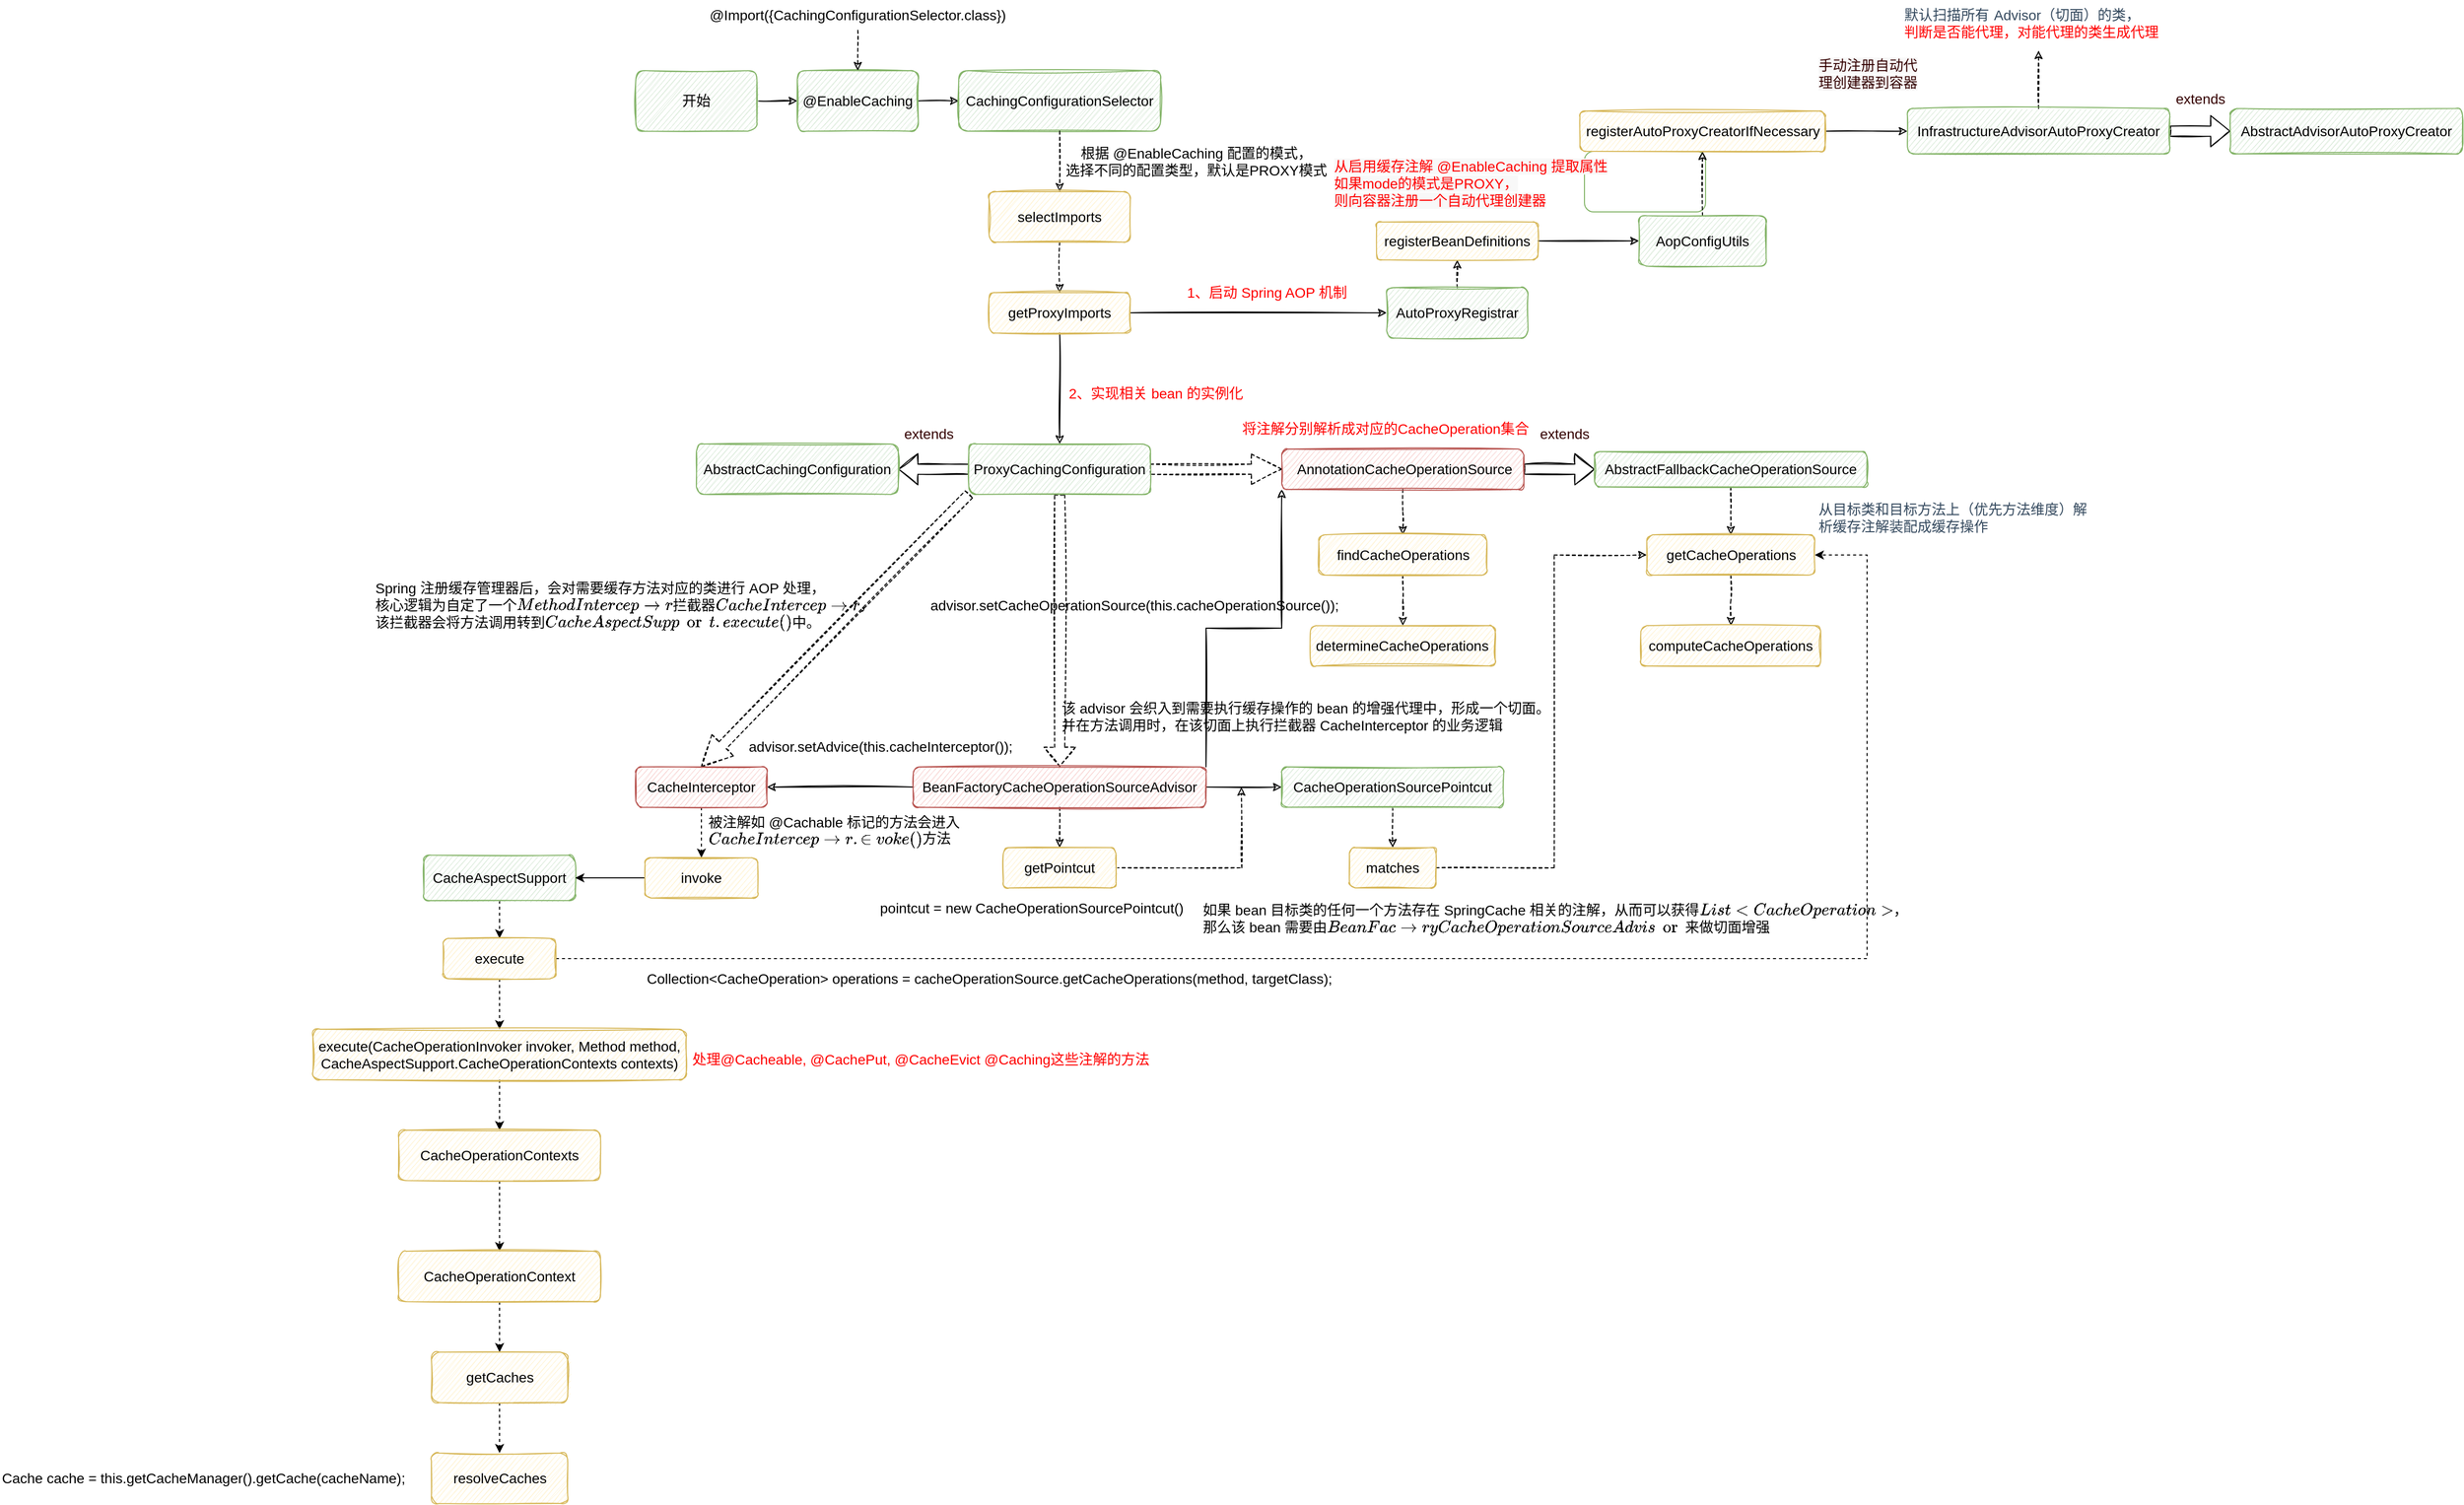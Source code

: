 <mxfile version="17.4.1" type="github">
  <diagram id="oZ7pe1yWG27_pTmirBZ8" name="第 1 页">
    <mxGraphModel dx="4149" dy="1358" grid="1" gridSize="10" guides="1" tooltips="1" connect="1" arrows="1" fold="1" page="1" pageScale="1" pageWidth="827" pageHeight="1169" math="0" shadow="0">
      <root>
        <mxCell id="0" />
        <mxCell id="1" parent="0" />
        <mxCell id="ctjncfaqJde0dMd96rV1-1" value="" style="rounded=1;whiteSpace=wrap;html=1;glass=0;fillColor=default;strokeColor=#82b366;shadow=0;" vertex="1" parent="1">
          <mxGeometry x="260" y="270" width="120" height="60" as="geometry" />
        </mxCell>
        <mxCell id="ctjncfaqJde0dMd96rV1-2" style="edgeStyle=orthogonalEdgeStyle;rounded=0;sketch=1;orthogonalLoop=1;jettySize=auto;html=1;exitX=1;exitY=0.5;exitDx=0;exitDy=0;entryX=0;entryY=0.5;entryDx=0;entryDy=0;fontSize=14;" edge="1" parent="1" source="ctjncfaqJde0dMd96rV1-3" target="ctjncfaqJde0dMd96rV1-4">
          <mxGeometry relative="1" as="geometry" />
        </mxCell>
        <mxCell id="ctjncfaqJde0dMd96rV1-3" value="&lt;font style=&quot;font-size: 14px&quot;&gt;@EnableCaching&lt;/font&gt;" style="rounded=1;whiteSpace=wrap;html=1;sketch=1;fillColor=#d5e8d4;strokeColor=#82b366;" vertex="1" parent="1">
          <mxGeometry x="-520" y="190" width="120" height="60" as="geometry" />
        </mxCell>
        <mxCell id="ctjncfaqJde0dMd96rV1-4" value="&lt;font style=&quot;font-size: 14px&quot;&gt;CachingConfigurationSelector&lt;/font&gt;" style="rounded=1;whiteSpace=wrap;html=1;sketch=1;fillColor=#d5e8d4;strokeColor=#82b366;" vertex="1" parent="1">
          <mxGeometry x="-360" y="190" width="200" height="60" as="geometry" />
        </mxCell>
        <mxCell id="ctjncfaqJde0dMd96rV1-5" style="edgeStyle=orthogonalEdgeStyle;rounded=0;sketch=1;orthogonalLoop=1;jettySize=auto;html=1;exitX=0.5;exitY=1;exitDx=0;exitDy=0;entryX=0.5;entryY=0;entryDx=0;entryDy=0;fontSize=14;dashed=1;" edge="1" parent="1" source="ctjncfaqJde0dMd96rV1-4" target="ctjncfaqJde0dMd96rV1-7">
          <mxGeometry relative="1" as="geometry" />
        </mxCell>
        <mxCell id="ctjncfaqJde0dMd96rV1-6" style="edgeStyle=orthogonalEdgeStyle;rounded=0;sketch=1;orthogonalLoop=1;jettySize=auto;html=1;exitX=0.5;exitY=1;exitDx=0;exitDy=0;entryX=0.5;entryY=0;entryDx=0;entryDy=0;dashed=1;fontSize=14;" edge="1" parent="1" source="ctjncfaqJde0dMd96rV1-7" target="ctjncfaqJde0dMd96rV1-13">
          <mxGeometry relative="1" as="geometry" />
        </mxCell>
        <mxCell id="ctjncfaqJde0dMd96rV1-7" value="&lt;font style=&quot;font-size: 14px&quot;&gt;selectImports&lt;/font&gt;" style="rounded=1;whiteSpace=wrap;html=1;sketch=1;fillColor=#fff2cc;strokeColor=#d6b656;" vertex="1" parent="1">
          <mxGeometry x="-330" y="310" width="140" height="50" as="geometry" />
        </mxCell>
        <mxCell id="ctjncfaqJde0dMd96rV1-8" value="根据 @EnableCaching 配置的模式，&lt;br&gt;选择不同的配置类型，默认是PROXY模式" style="text;html=1;align=center;verticalAlign=middle;resizable=0;points=[];autosize=1;strokeColor=none;fillColor=none;fontSize=14;" vertex="1" parent="1">
          <mxGeometry x="-260" y="260" width="270" height="40" as="geometry" />
        </mxCell>
        <mxCell id="ctjncfaqJde0dMd96rV1-9" style="edgeStyle=orthogonalEdgeStyle;rounded=0;sketch=1;orthogonalLoop=1;jettySize=auto;html=1;exitX=0.5;exitY=1;exitDx=0;exitDy=0;entryX=0.5;entryY=0;entryDx=0;entryDy=0;dashed=1;fontSize=14;" edge="1" parent="1" source="ctjncfaqJde0dMd96rV1-10" target="ctjncfaqJde0dMd96rV1-3">
          <mxGeometry relative="1" as="geometry" />
        </mxCell>
        <mxCell id="ctjncfaqJde0dMd96rV1-10" value="&lt;font style=&quot;font-size: 14px&quot;&gt;@Import({CachingConfigurationSelector.class})&lt;/font&gt;" style="text;html=1;strokeColor=none;fillColor=none;align=center;verticalAlign=middle;whiteSpace=wrap;rounded=0;sketch=1;fontSize=12;" vertex="1" parent="1">
          <mxGeometry x="-490" y="120" width="60" height="30" as="geometry" />
        </mxCell>
        <mxCell id="ctjncfaqJde0dMd96rV1-11" style="edgeStyle=orthogonalEdgeStyle;rounded=0;sketch=1;orthogonalLoop=1;jettySize=auto;html=1;exitX=1;exitY=0.5;exitDx=0;exitDy=0;entryX=0;entryY=0.5;entryDx=0;entryDy=0;fontSize=14;" edge="1" parent="1" source="ctjncfaqJde0dMd96rV1-13" target="ctjncfaqJde0dMd96rV1-15">
          <mxGeometry relative="1" as="geometry" />
        </mxCell>
        <mxCell id="ctjncfaqJde0dMd96rV1-12" style="edgeStyle=orthogonalEdgeStyle;rounded=0;sketch=1;orthogonalLoop=1;jettySize=auto;html=1;exitX=0.5;exitY=1;exitDx=0;exitDy=0;entryX=0.5;entryY=0;entryDx=0;entryDy=0;fontFamily=Helvetica;fontSize=14;fontColor=#FF0000;" edge="1" parent="1" source="ctjncfaqJde0dMd96rV1-13" target="ctjncfaqJde0dMd96rV1-34">
          <mxGeometry relative="1" as="geometry" />
        </mxCell>
        <mxCell id="ctjncfaqJde0dMd96rV1-13" value="&lt;font style=&quot;font-size: 14px&quot;&gt;getProxyImports&lt;/font&gt;" style="rounded=1;whiteSpace=wrap;html=1;sketch=1;fillColor=#fff2cc;strokeColor=#d6b656;" vertex="1" parent="1">
          <mxGeometry x="-330" y="410" width="140" height="40" as="geometry" />
        </mxCell>
        <mxCell id="ctjncfaqJde0dMd96rV1-14" style="edgeStyle=orthogonalEdgeStyle;rounded=0;sketch=1;orthogonalLoop=1;jettySize=auto;html=1;exitX=0.5;exitY=0;exitDx=0;exitDy=0;entryX=0.5;entryY=1;entryDx=0;entryDy=0;fontSize=14;dashed=1;" edge="1" parent="1" source="ctjncfaqJde0dMd96rV1-15" target="ctjncfaqJde0dMd96rV1-17">
          <mxGeometry relative="1" as="geometry" />
        </mxCell>
        <mxCell id="ctjncfaqJde0dMd96rV1-15" value="&lt;font style=&quot;font-size: 14px&quot;&gt;AutoProxyRegistrar&lt;/font&gt;" style="rounded=1;whiteSpace=wrap;html=1;sketch=1;fillColor=#d5e8d4;strokeColor=#82b366;" vertex="1" parent="1">
          <mxGeometry x="64" y="405" width="140" height="50" as="geometry" />
        </mxCell>
        <mxCell id="ctjncfaqJde0dMd96rV1-16" style="edgeStyle=orthogonalEdgeStyle;rounded=0;sketch=1;orthogonalLoop=1;jettySize=auto;html=1;exitX=1;exitY=0.5;exitDx=0;exitDy=0;fontFamily=Helvetica;fontSize=14;fontColor=#330000;" edge="1" parent="1" source="ctjncfaqJde0dMd96rV1-17" target="ctjncfaqJde0dMd96rV1-21">
          <mxGeometry relative="1" as="geometry" />
        </mxCell>
        <mxCell id="ctjncfaqJde0dMd96rV1-17" value="&lt;font style=&quot;font-size: 14px&quot;&gt;registerBeanDefinitions&lt;/font&gt;" style="rounded=1;whiteSpace=wrap;html=1;sketch=1;fillColor=#fff2cc;strokeColor=#d6b656;" vertex="1" parent="1">
          <mxGeometry x="54" y="340" width="160" height="37.5" as="geometry" />
        </mxCell>
        <mxCell id="ctjncfaqJde0dMd96rV1-18" value="" style="edgeStyle=orthogonalEdgeStyle;rounded=0;sketch=1;orthogonalLoop=1;jettySize=auto;html=1;fontSize=14;" edge="1" parent="1" source="ctjncfaqJde0dMd96rV1-19" target="ctjncfaqJde0dMd96rV1-3">
          <mxGeometry relative="1" as="geometry" />
        </mxCell>
        <mxCell id="ctjncfaqJde0dMd96rV1-19" value="&lt;span style=&quot;font-size: 14px&quot;&gt;开始&lt;/span&gt;" style="rounded=1;whiteSpace=wrap;html=1;sketch=1;fillColor=#d5e8d4;strokeColor=#82b366;" vertex="1" parent="1">
          <mxGeometry x="-680" y="190" width="120" height="60" as="geometry" />
        </mxCell>
        <mxCell id="ctjncfaqJde0dMd96rV1-20" style="edgeStyle=orthogonalEdgeStyle;rounded=0;sketch=1;orthogonalLoop=1;jettySize=auto;html=1;exitX=0.5;exitY=0;exitDx=0;exitDy=0;entryX=0.5;entryY=1;entryDx=0;entryDy=0;fontFamily=Helvetica;fontSize=14;fontColor=#330000;dashed=1;" edge="1" parent="1" source="ctjncfaqJde0dMd96rV1-21" target="ctjncfaqJde0dMd96rV1-24">
          <mxGeometry relative="1" as="geometry" />
        </mxCell>
        <mxCell id="ctjncfaqJde0dMd96rV1-21" value="&lt;font style=&quot;font-size: 14px&quot;&gt;AopConfigUtils&lt;/font&gt;" style="rounded=1;whiteSpace=wrap;html=1;sketch=1;fillColor=#d5e8d4;strokeColor=#82b366;" vertex="1" parent="1">
          <mxGeometry x="314" y="333.75" width="126" height="50" as="geometry" />
        </mxCell>
        <mxCell id="ctjncfaqJde0dMd96rV1-22" value="&lt;span style=&quot;text-indent: 0px ; background-color: rgb(248 , 248 , 248) ; display: inline ; float: none&quot;&gt;&lt;font color=&quot;#ff0000&quot;&gt;从启用缓存注解 @EnableCaching 提取属性&lt;br&gt;如果mode的模式是PROXY，&lt;br&gt;则向容器注册一个自动代理创建器&lt;/font&gt;&lt;/span&gt;" style="text;whiteSpace=wrap;html=1;fontSize=14;" vertex="1" parent="1">
          <mxGeometry x="10" y="270" width="280" height="50" as="geometry" />
        </mxCell>
        <mxCell id="ctjncfaqJde0dMd96rV1-23" style="edgeStyle=orthogonalEdgeStyle;rounded=0;sketch=1;orthogonalLoop=1;jettySize=auto;html=1;exitX=1;exitY=0.5;exitDx=0;exitDy=0;entryX=0;entryY=0.5;entryDx=0;entryDy=0;fontFamily=Helvetica;fontSize=14;fontColor=#330000;" edge="1" parent="1" source="ctjncfaqJde0dMd96rV1-24" target="ctjncfaqJde0dMd96rV1-27">
          <mxGeometry relative="1" as="geometry" />
        </mxCell>
        <mxCell id="ctjncfaqJde0dMd96rV1-24" value="&lt;font style=&quot;font-size: 14px&quot;&gt;registerAutoProxyCreatorIfNecessary&lt;/font&gt;" style="rounded=1;whiteSpace=wrap;html=1;sketch=1;fillColor=#fff2cc;strokeColor=#d6b656;" vertex="1" parent="1">
          <mxGeometry x="255.5" y="230" width="243" height="40" as="geometry" />
        </mxCell>
        <mxCell id="ctjncfaqJde0dMd96rV1-25" style="edgeStyle=orthogonalEdgeStyle;rounded=0;sketch=1;orthogonalLoop=1;jettySize=auto;html=1;exitX=0.5;exitY=0;exitDx=0;exitDy=0;entryX=0.5;entryY=1;entryDx=0;entryDy=0;fontFamily=Helvetica;fontSize=14;fontColor=#330000;dashed=1;" edge="1" parent="1" source="ctjncfaqJde0dMd96rV1-27" target="ctjncfaqJde0dMd96rV1-29">
          <mxGeometry relative="1" as="geometry" />
        </mxCell>
        <mxCell id="ctjncfaqJde0dMd96rV1-26" value="" style="edgeStyle=orthogonalEdgeStyle;rounded=0;sketch=1;orthogonalLoop=1;jettySize=auto;html=1;fontFamily=Helvetica;fontSize=14;fontColor=#FF0000;endArrow=classic;endFill=1;shape=flexArrow;" edge="1" parent="1" source="ctjncfaqJde0dMd96rV1-27" target="ctjncfaqJde0dMd96rV1-60">
          <mxGeometry relative="1" as="geometry" />
        </mxCell>
        <mxCell id="ctjncfaqJde0dMd96rV1-27" value="&lt;font style=&quot;font-size: 14px&quot;&gt;InfrastructureAdvisorAutoProxyCreator&lt;/font&gt;" style="rounded=1;whiteSpace=wrap;html=1;sketch=1;fillColor=#d5e8d4;strokeColor=#82b366;" vertex="1" parent="1">
          <mxGeometry x="580" y="227.5" width="260" height="45" as="geometry" />
        </mxCell>
        <mxCell id="ctjncfaqJde0dMd96rV1-28" value="&lt;font color=&quot;#330000&quot;&gt;&lt;span style=&quot;background-color: rgb(248 , 248 , 248)&quot;&gt;手动注册自动代理创建器到容器&lt;/span&gt;&lt;/font&gt;" style="text;whiteSpace=wrap;html=1;fontSize=14;" vertex="1" parent="1">
          <mxGeometry x="490" y="170" width="103" height="30" as="geometry" />
        </mxCell>
        <mxCell id="ctjncfaqJde0dMd96rV1-29" value="&lt;span style=&quot;font-style: normal ; font-weight: 400 ; letter-spacing: normal ; text-indent: 0px ; text-transform: none ; word-spacing: 0.9px ; background-color: rgb(255 , 255 , 255) ; display: inline ; float: none&quot;&gt;&lt;font style=&quot;font-size: 14px&quot;&gt;&lt;font color=&quot;#34495e&quot;&gt;默认扫描所有 Advisor（切面）的类，&lt;/font&gt;&lt;br&gt;&lt;font color=&quot;#ff0000&quot;&gt;判断是否能代理，对能代理的类生成代理&lt;/font&gt;&lt;/font&gt;&lt;/span&gt;" style="text;whiteSpace=wrap;html=1;fontSize=14;fontFamily=Helvetica;fontColor=#330000;" vertex="1" parent="1">
          <mxGeometry x="575" y="120" width="270" height="50" as="geometry" />
        </mxCell>
        <mxCell id="ctjncfaqJde0dMd96rV1-30" style="edgeStyle=orthogonalEdgeStyle;rounded=0;sketch=1;orthogonalLoop=1;jettySize=auto;html=1;exitX=0;exitY=0.5;exitDx=0;exitDy=0;entryX=1;entryY=0.5;entryDx=0;entryDy=0;fontFamily=Helvetica;fontSize=14;fontColor=#FF0000;shape=flexArrow;" edge="1" parent="1" source="ctjncfaqJde0dMd96rV1-34" target="ctjncfaqJde0dMd96rV1-35">
          <mxGeometry relative="1" as="geometry" />
        </mxCell>
        <mxCell id="ctjncfaqJde0dMd96rV1-31" style="edgeStyle=orthogonalEdgeStyle;rounded=0;sketch=1;orthogonalLoop=1;jettySize=auto;html=1;exitX=1;exitY=0.5;exitDx=0;exitDy=0;fontFamily=Helvetica;fontSize=14;fontColor=#FF0000;endArrow=classic;endFill=1;shape=arrow;dashed=1;" edge="1" parent="1" source="ctjncfaqJde0dMd96rV1-34" target="ctjncfaqJde0dMd96rV1-46">
          <mxGeometry relative="1" as="geometry" />
        </mxCell>
        <mxCell id="ctjncfaqJde0dMd96rV1-32" style="edgeStyle=orthogonalEdgeStyle;rounded=0;sketch=1;orthogonalLoop=1;jettySize=auto;html=1;exitX=0.5;exitY=1;exitDx=0;exitDy=0;entryX=0.5;entryY=0;entryDx=0;entryDy=0;fontFamily=Helvetica;fontSize=14;fontColor=#FF0000;endArrow=classic;endFill=1;shape=flexArrow;dashed=1;" edge="1" parent="1" source="ctjncfaqJde0dMd96rV1-34" target="ctjncfaqJde0dMd96rV1-43">
          <mxGeometry relative="1" as="geometry" />
        </mxCell>
        <mxCell id="ctjncfaqJde0dMd96rV1-33" style="edgeStyle=orthogonalEdgeStyle;rounded=0;sketch=1;orthogonalLoop=1;jettySize=auto;html=1;exitX=0;exitY=1;exitDx=0;exitDy=0;entryX=0.5;entryY=0;entryDx=0;entryDy=0;fontFamily=Helvetica;fontSize=14;fontColor=#FF0000;endArrow=classic;endFill=1;shape=arrow;dashed=1;" edge="1" parent="1" source="ctjncfaqJde0dMd96rV1-34" target="ctjncfaqJde0dMd96rV1-47">
          <mxGeometry relative="1" as="geometry" />
        </mxCell>
        <mxCell id="ctjncfaqJde0dMd96rV1-34" value="&lt;font style=&quot;font-size: 14px&quot;&gt;ProxyCachingConfiguration&lt;/font&gt;" style="rounded=1;whiteSpace=wrap;html=1;sketch=1;fillColor=#d5e8d4;strokeColor=#82b366;" vertex="1" parent="1">
          <mxGeometry x="-350" y="560" width="180" height="50" as="geometry" />
        </mxCell>
        <mxCell id="ctjncfaqJde0dMd96rV1-35" value="&lt;font style=&quot;font-size: 14px&quot;&gt;AbstractCachingConfiguration&lt;/font&gt;" style="rounded=1;whiteSpace=wrap;html=1;sketch=1;fillColor=#d5e8d4;strokeColor=#82b366;" vertex="1" parent="1">
          <mxGeometry x="-620" y="560" width="200" height="50" as="geometry" />
        </mxCell>
        <mxCell id="ctjncfaqJde0dMd96rV1-36" value="&lt;font color=&quot;#330000&quot;&gt;extends&lt;/font&gt;" style="text;html=1;align=center;verticalAlign=middle;resizable=0;points=[];autosize=1;strokeColor=none;fillColor=none;fontSize=14;fontFamily=Helvetica;fontColor=#FF0000;" vertex="1" parent="1">
          <mxGeometry x="-420" y="540" width="60" height="20" as="geometry" />
        </mxCell>
        <mxCell id="ctjncfaqJde0dMd96rV1-37" value="&lt;font color=&quot;#ff0000&quot;&gt;1、启动 Spring AOP 机制&lt;/font&gt;" style="text;html=1;align=center;verticalAlign=middle;resizable=0;points=[];autosize=1;strokeColor=none;fillColor=none;fontSize=14;" vertex="1" parent="1">
          <mxGeometry x="-140" y="400" width="170" height="20" as="geometry" />
        </mxCell>
        <mxCell id="ctjncfaqJde0dMd96rV1-38" value="&lt;font color=&quot;#ff0000&quot;&gt;2、实现相关 bean 的实例化&lt;/font&gt;" style="text;html=1;align=center;verticalAlign=middle;resizable=0;points=[];autosize=1;strokeColor=none;fillColor=none;fontSize=14;" vertex="1" parent="1">
          <mxGeometry x="-260" y="500" width="190" height="20" as="geometry" />
        </mxCell>
        <mxCell id="ctjncfaqJde0dMd96rV1-39" value="" style="edgeStyle=orthogonalEdgeStyle;rounded=0;sketch=1;orthogonalLoop=1;jettySize=auto;html=1;fontFamily=Helvetica;fontSize=14;fontColor=#FF0000;endArrow=classic;endFill=1;" edge="1" parent="1" source="ctjncfaqJde0dMd96rV1-43" target="ctjncfaqJde0dMd96rV1-63">
          <mxGeometry relative="1" as="geometry" />
        </mxCell>
        <mxCell id="ctjncfaqJde0dMd96rV1-40" value="" style="edgeStyle=orthogonalEdgeStyle;rounded=0;sketch=1;orthogonalLoop=1;jettySize=auto;html=1;fontFamily=Helvetica;fontSize=14;fontColor=#FF0000;endArrow=classic;endFill=1;dashed=1;" edge="1" parent="1" source="ctjncfaqJde0dMd96rV1-43" target="ctjncfaqJde0dMd96rV1-65">
          <mxGeometry relative="1" as="geometry" />
        </mxCell>
        <mxCell id="ctjncfaqJde0dMd96rV1-41" style="edgeStyle=orthogonalEdgeStyle;rounded=0;sketch=1;orthogonalLoop=1;jettySize=auto;html=1;exitX=1;exitY=0;exitDx=0;exitDy=0;entryX=0;entryY=1;entryDx=0;entryDy=0;fontFamily=Helvetica;fontSize=14;fontColor=#FF0000;endArrow=classic;endFill=1;" edge="1" parent="1" source="ctjncfaqJde0dMd96rV1-43" target="ctjncfaqJde0dMd96rV1-46">
          <mxGeometry relative="1" as="geometry" />
        </mxCell>
        <mxCell id="ctjncfaqJde0dMd96rV1-42" style="edgeStyle=orthogonalEdgeStyle;rounded=0;sketch=1;orthogonalLoop=1;jettySize=auto;html=1;exitX=0;exitY=0.5;exitDx=0;exitDy=0;entryX=1;entryY=0.5;entryDx=0;entryDy=0;fontFamily=Helvetica;fontSize=14;fontColor=#FF0000;endArrow=classic;endFill=1;" edge="1" parent="1" source="ctjncfaqJde0dMd96rV1-43" target="ctjncfaqJde0dMd96rV1-47">
          <mxGeometry relative="1" as="geometry" />
        </mxCell>
        <mxCell id="ctjncfaqJde0dMd96rV1-43" value="&lt;font style=&quot;font-size: 14px&quot;&gt;BeanFactoryCacheOperationSourceAdvisor&lt;/font&gt;" style="rounded=1;whiteSpace=wrap;html=1;sketch=1;fillColor=#f8cecc;strokeColor=#b85450;" vertex="1" parent="1">
          <mxGeometry x="-405" y="880" width="290" height="40" as="geometry" />
        </mxCell>
        <mxCell id="ctjncfaqJde0dMd96rV1-44" style="edgeStyle=orthogonalEdgeStyle;rounded=0;sketch=1;orthogonalLoop=1;jettySize=auto;html=1;exitX=1;exitY=0.5;exitDx=0;exitDy=0;entryX=0;entryY=0.5;entryDx=0;entryDy=0;fontFamily=Helvetica;fontSize=14;fontColor=#FF0000;endArrow=classic;endFill=1;shape=flexArrow;" edge="1" parent="1" source="ctjncfaqJde0dMd96rV1-46" target="ctjncfaqJde0dMd96rV1-49">
          <mxGeometry relative="1" as="geometry" />
        </mxCell>
        <mxCell id="ctjncfaqJde0dMd96rV1-45" value="" style="edgeStyle=orthogonalEdgeStyle;rounded=0;sketch=1;orthogonalLoop=1;jettySize=auto;html=1;dashed=1;fontFamily=Helvetica;fontSize=14;fontColor=#FF0000;endArrow=classic;endFill=1;" edge="1" parent="1" source="ctjncfaqJde0dMd96rV1-46" target="ctjncfaqJde0dMd96rV1-57">
          <mxGeometry relative="1" as="geometry" />
        </mxCell>
        <mxCell id="ctjncfaqJde0dMd96rV1-46" value="&lt;font style=&quot;font-size: 14px&quot;&gt;&amp;nbsp;AnnotationCacheOperationSource&lt;/font&gt;" style="rounded=1;whiteSpace=wrap;html=1;sketch=1;fillColor=#f8cecc;strokeColor=#b85450;" vertex="1" parent="1">
          <mxGeometry x="-40" y="565" width="240" height="40" as="geometry" />
        </mxCell>
        <mxCell id="ctjncfaqJde0dMd96rV1-76" value="" style="edgeStyle=orthogonalEdgeStyle;rounded=0;orthogonalLoop=1;jettySize=auto;html=1;dashed=1;" edge="1" parent="1" source="ctjncfaqJde0dMd96rV1-47" target="ctjncfaqJde0dMd96rV1-75">
          <mxGeometry relative="1" as="geometry" />
        </mxCell>
        <mxCell id="ctjncfaqJde0dMd96rV1-47" value="&lt;font style=&quot;font-size: 14px&quot;&gt;CacheInterceptor&lt;/font&gt;" style="rounded=1;whiteSpace=wrap;html=1;sketch=1;fillColor=#f8cecc;strokeColor=#b85450;" vertex="1" parent="1">
          <mxGeometry x="-680" y="880" width="130" height="40" as="geometry" />
        </mxCell>
        <mxCell id="ctjncfaqJde0dMd96rV1-48" value="" style="edgeStyle=orthogonalEdgeStyle;rounded=0;sketch=1;orthogonalLoop=1;jettySize=auto;html=1;fontFamily=Helvetica;fontSize=14;fontColor=#FF0000;endArrow=classic;endFill=1;dashed=1;" edge="1" parent="1" source="ctjncfaqJde0dMd96rV1-49" target="ctjncfaqJde0dMd96rV1-52">
          <mxGeometry relative="1" as="geometry" />
        </mxCell>
        <mxCell id="ctjncfaqJde0dMd96rV1-49" value="&lt;font style=&quot;font-size: 14px&quot;&gt;AbstractFallbackCacheOperationSource&lt;/font&gt;" style="rounded=1;whiteSpace=wrap;html=1;sketch=1;fillColor=#d5e8d4;strokeColor=#82b366;" vertex="1" parent="1">
          <mxGeometry x="270" y="567.5" width="270" height="35" as="geometry" />
        </mxCell>
        <mxCell id="ctjncfaqJde0dMd96rV1-50" value="&lt;font color=&quot;#330000&quot;&gt;extends&lt;/font&gt;" style="text;html=1;align=center;verticalAlign=middle;resizable=0;points=[];autosize=1;strokeColor=none;fillColor=none;fontSize=14;fontFamily=Helvetica;fontColor=#FF0000;" vertex="1" parent="1">
          <mxGeometry x="210" y="540" width="60" height="20" as="geometry" />
        </mxCell>
        <mxCell id="ctjncfaqJde0dMd96rV1-51" value="" style="edgeStyle=orthogonalEdgeStyle;rounded=0;sketch=1;orthogonalLoop=1;jettySize=auto;html=1;dashed=1;fontFamily=Helvetica;fontSize=14;fontColor=#FF0000;endArrow=classic;endFill=1;" edge="1" parent="1" source="ctjncfaqJde0dMd96rV1-52" target="ctjncfaqJde0dMd96rV1-53">
          <mxGeometry relative="1" as="geometry" />
        </mxCell>
        <mxCell id="ctjncfaqJde0dMd96rV1-52" value="&lt;font style=&quot;font-size: 14px&quot;&gt;getCacheOperations&lt;/font&gt;" style="rounded=1;whiteSpace=wrap;html=1;sketch=1;fillColor=#fff2cc;strokeColor=#d6b656;" vertex="1" parent="1">
          <mxGeometry x="321.75" y="650" width="166.5" height="40" as="geometry" />
        </mxCell>
        <mxCell id="ctjncfaqJde0dMd96rV1-53" value="&lt;font style=&quot;font-size: 14px&quot;&gt;computeCacheOperations&lt;/font&gt;" style="rounded=1;whiteSpace=wrap;html=1;sketch=1;fillColor=#fff2cc;strokeColor=#d6b656;" vertex="1" parent="1">
          <mxGeometry x="315.87" y="740" width="178.25" height="40" as="geometry" />
        </mxCell>
        <mxCell id="ctjncfaqJde0dMd96rV1-54" value="&lt;font color=&quot;#34495e&quot;&gt;&lt;span style=&quot;word-spacing: 0.9px&quot;&gt;从目标类和目标方法上（优先方法维度）解析缓存注解装配成缓存操作&lt;/span&gt;&lt;/font&gt;" style="text;whiteSpace=wrap;html=1;fontSize=14;fontFamily=Helvetica;fontColor=#330000;" vertex="1" parent="1">
          <mxGeometry x="490" y="610" width="270" height="50" as="geometry" />
        </mxCell>
        <mxCell id="ctjncfaqJde0dMd96rV1-55" value="&lt;font color=&quot;#ff0000&quot;&gt;&lt;span style=&quot;word-spacing: 0.9px&quot;&gt;将注解分别解析成对应的&lt;/span&gt;&lt;span style=&quot;word-spacing: 0.9px&quot;&gt;CacheOperation集合&lt;/span&gt;&lt;/font&gt;" style="text;whiteSpace=wrap;html=1;fontSize=14;fontFamily=Helvetica;fontColor=#330000;" vertex="1" parent="1">
          <mxGeometry x="-81" y="530" width="295" height="30" as="geometry" />
        </mxCell>
        <mxCell id="ctjncfaqJde0dMd96rV1-56" value="" style="edgeStyle=orthogonalEdgeStyle;rounded=0;sketch=1;orthogonalLoop=1;jettySize=auto;html=1;dashed=1;fontFamily=Helvetica;fontSize=14;fontColor=#FF0000;endArrow=classic;endFill=1;" edge="1" parent="1" source="ctjncfaqJde0dMd96rV1-57" target="ctjncfaqJde0dMd96rV1-58">
          <mxGeometry relative="1" as="geometry" />
        </mxCell>
        <mxCell id="ctjncfaqJde0dMd96rV1-57" value="&lt;font style=&quot;font-size: 14px&quot;&gt;findCacheOperations&lt;/font&gt;" style="rounded=1;whiteSpace=wrap;html=1;sketch=1;fillColor=#fff2cc;strokeColor=#d6b656;" vertex="1" parent="1">
          <mxGeometry x="-3.25" y="650" width="166.5" height="40" as="geometry" />
        </mxCell>
        <mxCell id="ctjncfaqJde0dMd96rV1-58" value="&lt;font style=&quot;font-size: 14px&quot;&gt;determineCacheOperations&lt;/font&gt;" style="rounded=1;whiteSpace=wrap;html=1;sketch=1;fillColor=#fff2cc;strokeColor=#d6b656;" vertex="1" parent="1">
          <mxGeometry x="-11.63" y="740" width="183.25" height="40" as="geometry" />
        </mxCell>
        <mxCell id="ctjncfaqJde0dMd96rV1-59" value="该 advisor 会织入到需要执行缓存操作的 bean 的增强代理中，形成一个切面。&lt;br&gt;并在方法调用时，在该切面上执行拦截器 CacheInterceptor 的业务逻辑" style="text;html=1;align=left;verticalAlign=middle;resizable=0;points=[];autosize=1;strokeColor=none;fillColor=none;fontSize=14;" vertex="1" parent="1">
          <mxGeometry x="-260" y="810" width="500" height="40" as="geometry" />
        </mxCell>
        <mxCell id="ctjncfaqJde0dMd96rV1-60" value="&lt;font style=&quot;font-size: 14px&quot;&gt;AbstractAdvisorAutoProxyCreator&lt;/font&gt;" style="rounded=1;whiteSpace=wrap;html=1;sketch=1;fillColor=#d5e8d4;strokeColor=#82b366;" vertex="1" parent="1">
          <mxGeometry x="900" y="227.5" width="230" height="45" as="geometry" />
        </mxCell>
        <mxCell id="ctjncfaqJde0dMd96rV1-61" value="&lt;font color=&quot;#330000&quot;&gt;extends&lt;/font&gt;" style="text;html=1;align=center;verticalAlign=middle;resizable=0;points=[];autosize=1;strokeColor=none;fillColor=none;fontSize=14;fontFamily=Helvetica;fontColor=#FF0000;" vertex="1" parent="1">
          <mxGeometry x="840" y="207.5" width="60" height="20" as="geometry" />
        </mxCell>
        <mxCell id="ctjncfaqJde0dMd96rV1-62" value="" style="edgeStyle=orthogonalEdgeStyle;rounded=0;sketch=1;orthogonalLoop=1;jettySize=auto;html=1;dashed=1;fontFamily=Helvetica;fontSize=14;fontColor=#FF0000;endArrow=classic;endFill=1;" edge="1" parent="1" source="ctjncfaqJde0dMd96rV1-63" target="ctjncfaqJde0dMd96rV1-68">
          <mxGeometry relative="1" as="geometry" />
        </mxCell>
        <mxCell id="ctjncfaqJde0dMd96rV1-63" value="&lt;font style=&quot;font-size: 14px&quot;&gt;CacheOperationSourcePointcut&lt;/font&gt;" style="rounded=1;whiteSpace=wrap;html=1;sketch=1;fillColor=#d5e8d4;strokeColor=#82b366;" vertex="1" parent="1">
          <mxGeometry x="-40" y="880" width="220" height="40" as="geometry" />
        </mxCell>
        <mxCell id="ctjncfaqJde0dMd96rV1-64" style="edgeStyle=orthogonalEdgeStyle;rounded=0;sketch=1;orthogonalLoop=1;jettySize=auto;html=1;exitX=1;exitY=0.5;exitDx=0;exitDy=0;dashed=1;fontFamily=Helvetica;fontSize=14;fontColor=#FF0000;endArrow=classic;endFill=1;" edge="1" parent="1" source="ctjncfaqJde0dMd96rV1-65">
          <mxGeometry relative="1" as="geometry">
            <mxPoint x="-80" y="900" as="targetPoint" />
          </mxGeometry>
        </mxCell>
        <mxCell id="ctjncfaqJde0dMd96rV1-65" value="&lt;font style=&quot;font-size: 14px&quot;&gt;getPointcut&lt;/font&gt;" style="rounded=1;whiteSpace=wrap;html=1;sketch=1;fillColor=#fff2cc;strokeColor=#d6b656;" vertex="1" parent="1">
          <mxGeometry x="-315.82" y="960" width="111.63" height="40" as="geometry" />
        </mxCell>
        <mxCell id="ctjncfaqJde0dMd96rV1-66" value="pointcut = new CacheOperationSourcePointcut()" style="text;html=1;align=left;verticalAlign=middle;resizable=0;points=[];autosize=1;strokeColor=none;fillColor=none;fontSize=14;" vertex="1" parent="1">
          <mxGeometry x="-440" y="1010" width="320" height="20" as="geometry" />
        </mxCell>
        <mxCell id="ctjncfaqJde0dMd96rV1-67" style="edgeStyle=orthogonalEdgeStyle;rounded=0;sketch=1;orthogonalLoop=1;jettySize=auto;html=1;exitX=1;exitY=0.5;exitDx=0;exitDy=0;entryX=0;entryY=0.5;entryDx=0;entryDy=0;dashed=1;fontFamily=Helvetica;fontSize=14;fontColor=#FF0000;endArrow=classic;endFill=1;" edge="1" parent="1" source="ctjncfaqJde0dMd96rV1-68" target="ctjncfaqJde0dMd96rV1-52">
          <mxGeometry relative="1" as="geometry">
            <Array as="points">
              <mxPoint x="230" y="980" />
              <mxPoint x="230" y="670" />
            </Array>
          </mxGeometry>
        </mxCell>
        <mxCell id="ctjncfaqJde0dMd96rV1-68" value="&lt;font style=&quot;font-size: 14px&quot;&gt;matches&lt;/font&gt;" style="rounded=1;whiteSpace=wrap;html=1;sketch=1;fillColor=#fff2cc;strokeColor=#d6b656;" vertex="1" parent="1">
          <mxGeometry x="27.09" y="960" width="85.82" height="40" as="geometry" />
        </mxCell>
        <mxCell id="ctjncfaqJde0dMd96rV1-69" value="如果 bean 目标类的任何一个方法存在 SpringCache 相关的注解，从而可以获得`List&amp;lt;CacheOperation&amp;gt;`，&lt;br&gt;那么该 bean 需要由`BeanFactoryCacheOperationSourceAdvisor`来做切面增强" style="text;html=1;align=left;verticalAlign=middle;resizable=0;points=[];autosize=1;strokeColor=none;fillColor=none;fontSize=14;" vertex="1" parent="1">
          <mxGeometry x="-120" y="1010" width="670" height="40" as="geometry" />
        </mxCell>
        <mxCell id="ctjncfaqJde0dMd96rV1-70" value="advisor.setCacheOperationSource(this.cacheOperationSource());" style="text;html=1;align=left;verticalAlign=middle;resizable=0;points=[];autosize=1;strokeColor=none;fillColor=none;fontSize=14;" vertex="1" parent="1">
          <mxGeometry x="-390" y="710" width="420" height="20" as="geometry" />
        </mxCell>
        <mxCell id="ctjncfaqJde0dMd96rV1-71" value="advisor.setAdvice(this.cacheInterceptor());" style="text;html=1;align=left;verticalAlign=middle;resizable=0;points=[];autosize=1;strokeColor=none;fillColor=none;fontSize=14;" vertex="1" parent="1">
          <mxGeometry x="-570" y="850" width="280" height="20" as="geometry" />
        </mxCell>
        <mxCell id="ctjncfaqJde0dMd96rV1-81" value="" style="edgeStyle=orthogonalEdgeStyle;rounded=0;orthogonalLoop=1;jettySize=auto;html=1;dashed=1;" edge="1" parent="1" source="ctjncfaqJde0dMd96rV1-72" target="ctjncfaqJde0dMd96rV1-78">
          <mxGeometry relative="1" as="geometry" />
        </mxCell>
        <mxCell id="ctjncfaqJde0dMd96rV1-72" value="&lt;font style=&quot;font-size: 14px&quot;&gt;CacheAspectSupport&lt;/font&gt;" style="rounded=1;whiteSpace=wrap;html=1;sketch=1;fillColor=#d5e8d4;strokeColor=#82b366;" vertex="1" parent="1">
          <mxGeometry x="-890" y="967.5" width="150" height="45" as="geometry" />
        </mxCell>
        <mxCell id="ctjncfaqJde0dMd96rV1-74" value="Spring 注册缓存管理器后，会对需要缓存方法对应的类进行 AOP 处理，&lt;br&gt;核心逻辑为自定了一个`MethodInterceptor`拦截器`CacheInterceptor`，&lt;br&gt;该拦截器会将方法调用转到`CacheAspectSupport.execute()`中。" style="text;html=1;align=left;verticalAlign=middle;resizable=0;points=[];autosize=1;strokeColor=none;fillColor=none;fontSize=14;" vertex="1" parent="1">
          <mxGeometry x="-940" y="690" width="460" height="60" as="geometry" />
        </mxCell>
        <mxCell id="ctjncfaqJde0dMd96rV1-80" value="" style="edgeStyle=orthogonalEdgeStyle;rounded=0;orthogonalLoop=1;jettySize=auto;html=1;" edge="1" parent="1" source="ctjncfaqJde0dMd96rV1-75" target="ctjncfaqJde0dMd96rV1-72">
          <mxGeometry relative="1" as="geometry" />
        </mxCell>
        <mxCell id="ctjncfaqJde0dMd96rV1-75" value="&lt;font style=&quot;font-size: 14px&quot;&gt;invoke&lt;/font&gt;" style="rounded=1;whiteSpace=wrap;html=1;sketch=1;fillColor=#fff2cc;strokeColor=#d6b656;" vertex="1" parent="1">
          <mxGeometry x="-670.82" y="970" width="111.63" height="40" as="geometry" />
        </mxCell>
        <mxCell id="ctjncfaqJde0dMd96rV1-77" value="被注解如 @Cachable 标记的方法会进入&lt;br&gt;`CacheInterceptor.invoke()`方法" style="text;html=1;align=left;verticalAlign=middle;resizable=0;points=[];autosize=1;strokeColor=none;fillColor=none;fontSize=14;" vertex="1" parent="1">
          <mxGeometry x="-610" y="922.5" width="260" height="40" as="geometry" />
        </mxCell>
        <mxCell id="ctjncfaqJde0dMd96rV1-82" style="edgeStyle=orthogonalEdgeStyle;rounded=0;orthogonalLoop=1;jettySize=auto;html=1;exitX=1;exitY=0.5;exitDx=0;exitDy=0;entryX=1;entryY=0.5;entryDx=0;entryDy=0;dashed=1;" edge="1" parent="1" source="ctjncfaqJde0dMd96rV1-78" target="ctjncfaqJde0dMd96rV1-52">
          <mxGeometry relative="1" as="geometry">
            <Array as="points">
              <mxPoint x="540" y="1070" />
              <mxPoint x="540" y="670" />
            </Array>
          </mxGeometry>
        </mxCell>
        <mxCell id="ctjncfaqJde0dMd96rV1-85" value="" style="edgeStyle=orthogonalEdgeStyle;rounded=0;orthogonalLoop=1;jettySize=auto;html=1;dashed=1;" edge="1" parent="1" source="ctjncfaqJde0dMd96rV1-78" target="ctjncfaqJde0dMd96rV1-84">
          <mxGeometry relative="1" as="geometry" />
        </mxCell>
        <mxCell id="ctjncfaqJde0dMd96rV1-78" value="&lt;font style=&quot;font-size: 14px&quot;&gt;execute&lt;/font&gt;" style="rounded=1;whiteSpace=wrap;html=1;sketch=1;fillColor=#fff2cc;strokeColor=#d6b656;" vertex="1" parent="1">
          <mxGeometry x="-870.82" y="1050" width="111.63" height="40" as="geometry" />
        </mxCell>
        <mxCell id="ctjncfaqJde0dMd96rV1-83" value="Collection&amp;lt;CacheOperation&amp;gt; operations = cacheOperationSource.getCacheOperations(method, targetClass);" style="text;html=1;align=left;verticalAlign=middle;resizable=0;points=[];autosize=1;strokeColor=none;fillColor=none;fontSize=14;" vertex="1" parent="1">
          <mxGeometry x="-670.82" y="1080" width="690" height="20" as="geometry" />
        </mxCell>
        <mxCell id="ctjncfaqJde0dMd96rV1-97" value="" style="edgeStyle=orthogonalEdgeStyle;rounded=0;orthogonalLoop=1;jettySize=auto;html=1;dashed=1;fontColor=#FF0000;" edge="1" parent="1" source="ctjncfaqJde0dMd96rV1-84" target="ctjncfaqJde0dMd96rV1-87">
          <mxGeometry relative="1" as="geometry" />
        </mxCell>
        <mxCell id="ctjncfaqJde0dMd96rV1-84" value="&lt;font style=&quot;font-size: 14px&quot;&gt;execute(CacheOperationInvoker invoker, Method method, CacheAspectSupport.CacheOperationContexts contexts)&lt;/font&gt;" style="rounded=1;whiteSpace=wrap;html=1;sketch=1;fillColor=#fff2cc;strokeColor=#d6b656;" vertex="1" parent="1">
          <mxGeometry x="-1000" y="1140" width="370" height="50" as="geometry" />
        </mxCell>
        <mxCell id="ctjncfaqJde0dMd96rV1-86" value="&lt;font color=&quot;#ff0000&quot;&gt;处理@Cacheable, @CachePut, @CacheEvict @Caching这些注解的方法&lt;/font&gt;" style="text;html=1;align=left;verticalAlign=middle;resizable=0;points=[];autosize=1;strokeColor=none;fillColor=none;fontSize=14;" vertex="1" parent="1">
          <mxGeometry x="-626" y="1160" width="470" height="20" as="geometry" />
        </mxCell>
        <mxCell id="ctjncfaqJde0dMd96rV1-90" value="" style="edgeStyle=orthogonalEdgeStyle;rounded=0;orthogonalLoop=1;jettySize=auto;html=1;dashed=1;" edge="1" parent="1" source="ctjncfaqJde0dMd96rV1-87" target="ctjncfaqJde0dMd96rV1-89">
          <mxGeometry relative="1" as="geometry" />
        </mxCell>
        <mxCell id="ctjncfaqJde0dMd96rV1-87" value="&lt;font style=&quot;font-size: 14px&quot;&gt;CacheOperationContexts&lt;/font&gt;" style="rounded=1;whiteSpace=wrap;html=1;sketch=1;fillColor=#fff2cc;strokeColor=#d6b656;" vertex="1" parent="1">
          <mxGeometry x="-915" y="1240" width="200" height="50" as="geometry" />
        </mxCell>
        <mxCell id="ctjncfaqJde0dMd96rV1-92" value="" style="edgeStyle=orthogonalEdgeStyle;rounded=0;orthogonalLoop=1;jettySize=auto;html=1;dashed=1;" edge="1" parent="1" source="ctjncfaqJde0dMd96rV1-89" target="ctjncfaqJde0dMd96rV1-91">
          <mxGeometry relative="1" as="geometry" />
        </mxCell>
        <mxCell id="ctjncfaqJde0dMd96rV1-89" value="&lt;font style=&quot;font-size: 14px&quot;&gt;CacheOperationContext&lt;/font&gt;" style="rounded=1;whiteSpace=wrap;html=1;sketch=1;fillColor=#fff2cc;strokeColor=#d6b656;" vertex="1" parent="1">
          <mxGeometry x="-915" y="1360" width="200" height="50" as="geometry" />
        </mxCell>
        <mxCell id="ctjncfaqJde0dMd96rV1-94" value="" style="edgeStyle=orthogonalEdgeStyle;rounded=0;orthogonalLoop=1;jettySize=auto;html=1;dashed=1;" edge="1" parent="1" source="ctjncfaqJde0dMd96rV1-91" target="ctjncfaqJde0dMd96rV1-93">
          <mxGeometry relative="1" as="geometry" />
        </mxCell>
        <mxCell id="ctjncfaqJde0dMd96rV1-91" value="&lt;font style=&quot;font-size: 14px&quot;&gt;getCaches&lt;/font&gt;" style="rounded=1;whiteSpace=wrap;html=1;sketch=1;fillColor=#fff2cc;strokeColor=#d6b656;" vertex="1" parent="1">
          <mxGeometry x="-882.5" y="1460" width="135" height="50" as="geometry" />
        </mxCell>
        <mxCell id="ctjncfaqJde0dMd96rV1-93" value="&lt;font style=&quot;font-size: 14px&quot;&gt;resolveCaches&lt;/font&gt;" style="rounded=1;whiteSpace=wrap;html=1;sketch=1;fillColor=#fff2cc;strokeColor=#d6b656;" vertex="1" parent="1">
          <mxGeometry x="-882.5" y="1560" width="135" height="50" as="geometry" />
        </mxCell>
        <mxCell id="ctjncfaqJde0dMd96rV1-95" value="Cache cache = this.getCacheManager().getCache(cacheName);" style="text;html=1;align=left;verticalAlign=middle;resizable=0;points=[];autosize=1;strokeColor=none;fillColor=none;fontSize=14;" vertex="1" parent="1">
          <mxGeometry x="-1310" y="1575" width="420" height="20" as="geometry" />
        </mxCell>
      </root>
    </mxGraphModel>
  </diagram>
</mxfile>
